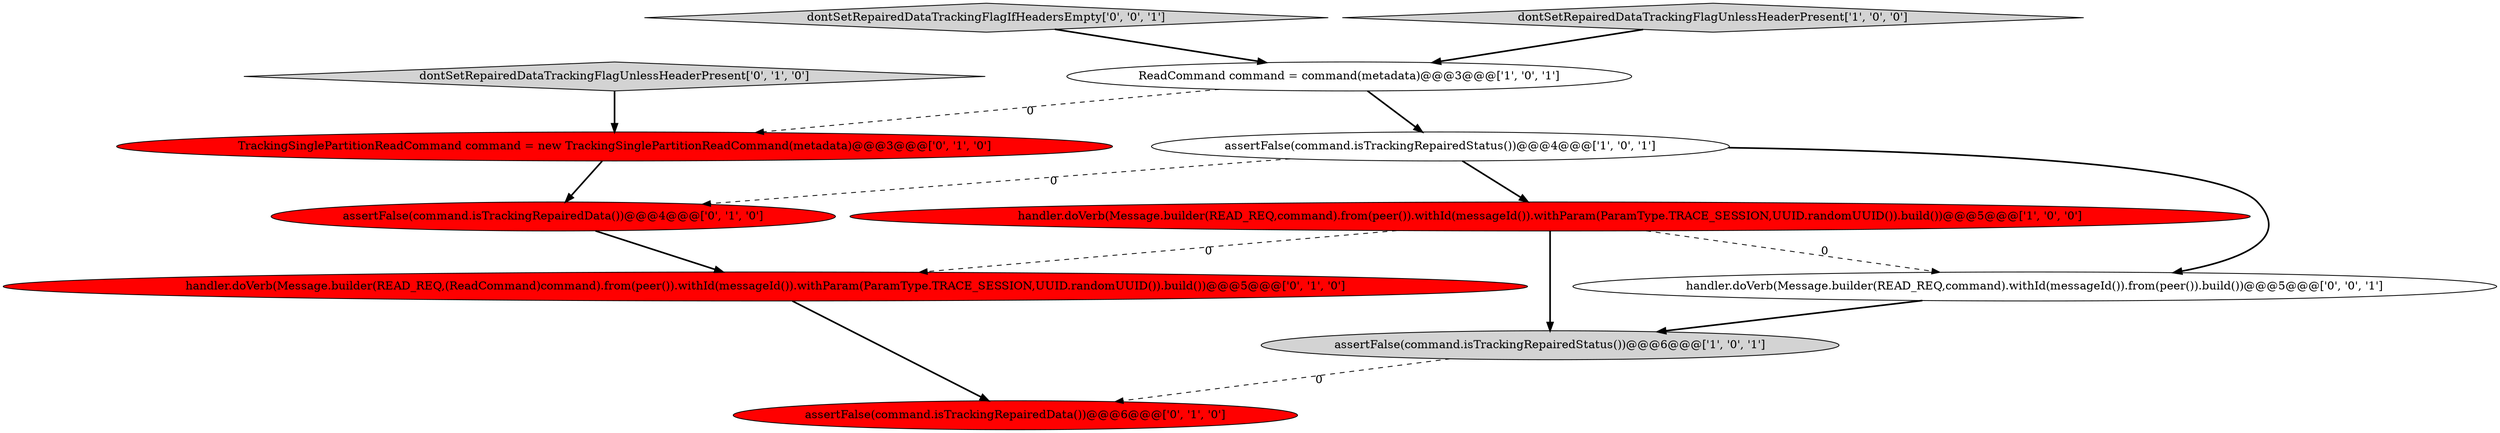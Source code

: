 digraph {
8 [style = filled, label = "handler.doVerb(Message.builder(READ_REQ,(ReadCommand)command).from(peer()).withId(messageId()).withParam(ParamType.TRACE_SESSION,UUID.randomUUID()).build())@@@5@@@['0', '1', '0']", fillcolor = red, shape = ellipse image = "AAA1AAABBB2BBB"];
11 [style = filled, label = "dontSetRepairedDataTrackingFlagIfHeadersEmpty['0', '0', '1']", fillcolor = lightgray, shape = diamond image = "AAA0AAABBB3BBB"];
3 [style = filled, label = "assertFalse(command.isTrackingRepairedStatus())@@@4@@@['1', '0', '1']", fillcolor = white, shape = ellipse image = "AAA0AAABBB1BBB"];
7 [style = filled, label = "TrackingSinglePartitionReadCommand command = new TrackingSinglePartitionReadCommand(metadata)@@@3@@@['0', '1', '0']", fillcolor = red, shape = ellipse image = "AAA1AAABBB2BBB"];
6 [style = filled, label = "dontSetRepairedDataTrackingFlagUnlessHeaderPresent['0', '1', '0']", fillcolor = lightgray, shape = diamond image = "AAA0AAABBB2BBB"];
10 [style = filled, label = "handler.doVerb(Message.builder(READ_REQ,command).withId(messageId()).from(peer()).build())@@@5@@@['0', '0', '1']", fillcolor = white, shape = ellipse image = "AAA0AAABBB3BBB"];
4 [style = filled, label = "handler.doVerb(Message.builder(READ_REQ,command).from(peer()).withId(messageId()).withParam(ParamType.TRACE_SESSION,UUID.randomUUID()).build())@@@5@@@['1', '0', '0']", fillcolor = red, shape = ellipse image = "AAA1AAABBB1BBB"];
0 [style = filled, label = "assertFalse(command.isTrackingRepairedStatus())@@@6@@@['1', '0', '1']", fillcolor = lightgray, shape = ellipse image = "AAA0AAABBB1BBB"];
5 [style = filled, label = "assertFalse(command.isTrackingRepairedData())@@@6@@@['0', '1', '0']", fillcolor = red, shape = ellipse image = "AAA1AAABBB2BBB"];
2 [style = filled, label = "dontSetRepairedDataTrackingFlagUnlessHeaderPresent['1', '0', '0']", fillcolor = lightgray, shape = diamond image = "AAA0AAABBB1BBB"];
9 [style = filled, label = "assertFalse(command.isTrackingRepairedData())@@@4@@@['0', '1', '0']", fillcolor = red, shape = ellipse image = "AAA1AAABBB2BBB"];
1 [style = filled, label = "ReadCommand command = command(metadata)@@@3@@@['1', '0', '1']", fillcolor = white, shape = ellipse image = "AAA0AAABBB1BBB"];
1->3 [style = bold, label=""];
7->9 [style = bold, label=""];
3->10 [style = bold, label=""];
1->7 [style = dashed, label="0"];
8->5 [style = bold, label=""];
6->7 [style = bold, label=""];
3->9 [style = dashed, label="0"];
9->8 [style = bold, label=""];
0->5 [style = dashed, label="0"];
11->1 [style = bold, label=""];
3->4 [style = bold, label=""];
4->10 [style = dashed, label="0"];
2->1 [style = bold, label=""];
10->0 [style = bold, label=""];
4->0 [style = bold, label=""];
4->8 [style = dashed, label="0"];
}
